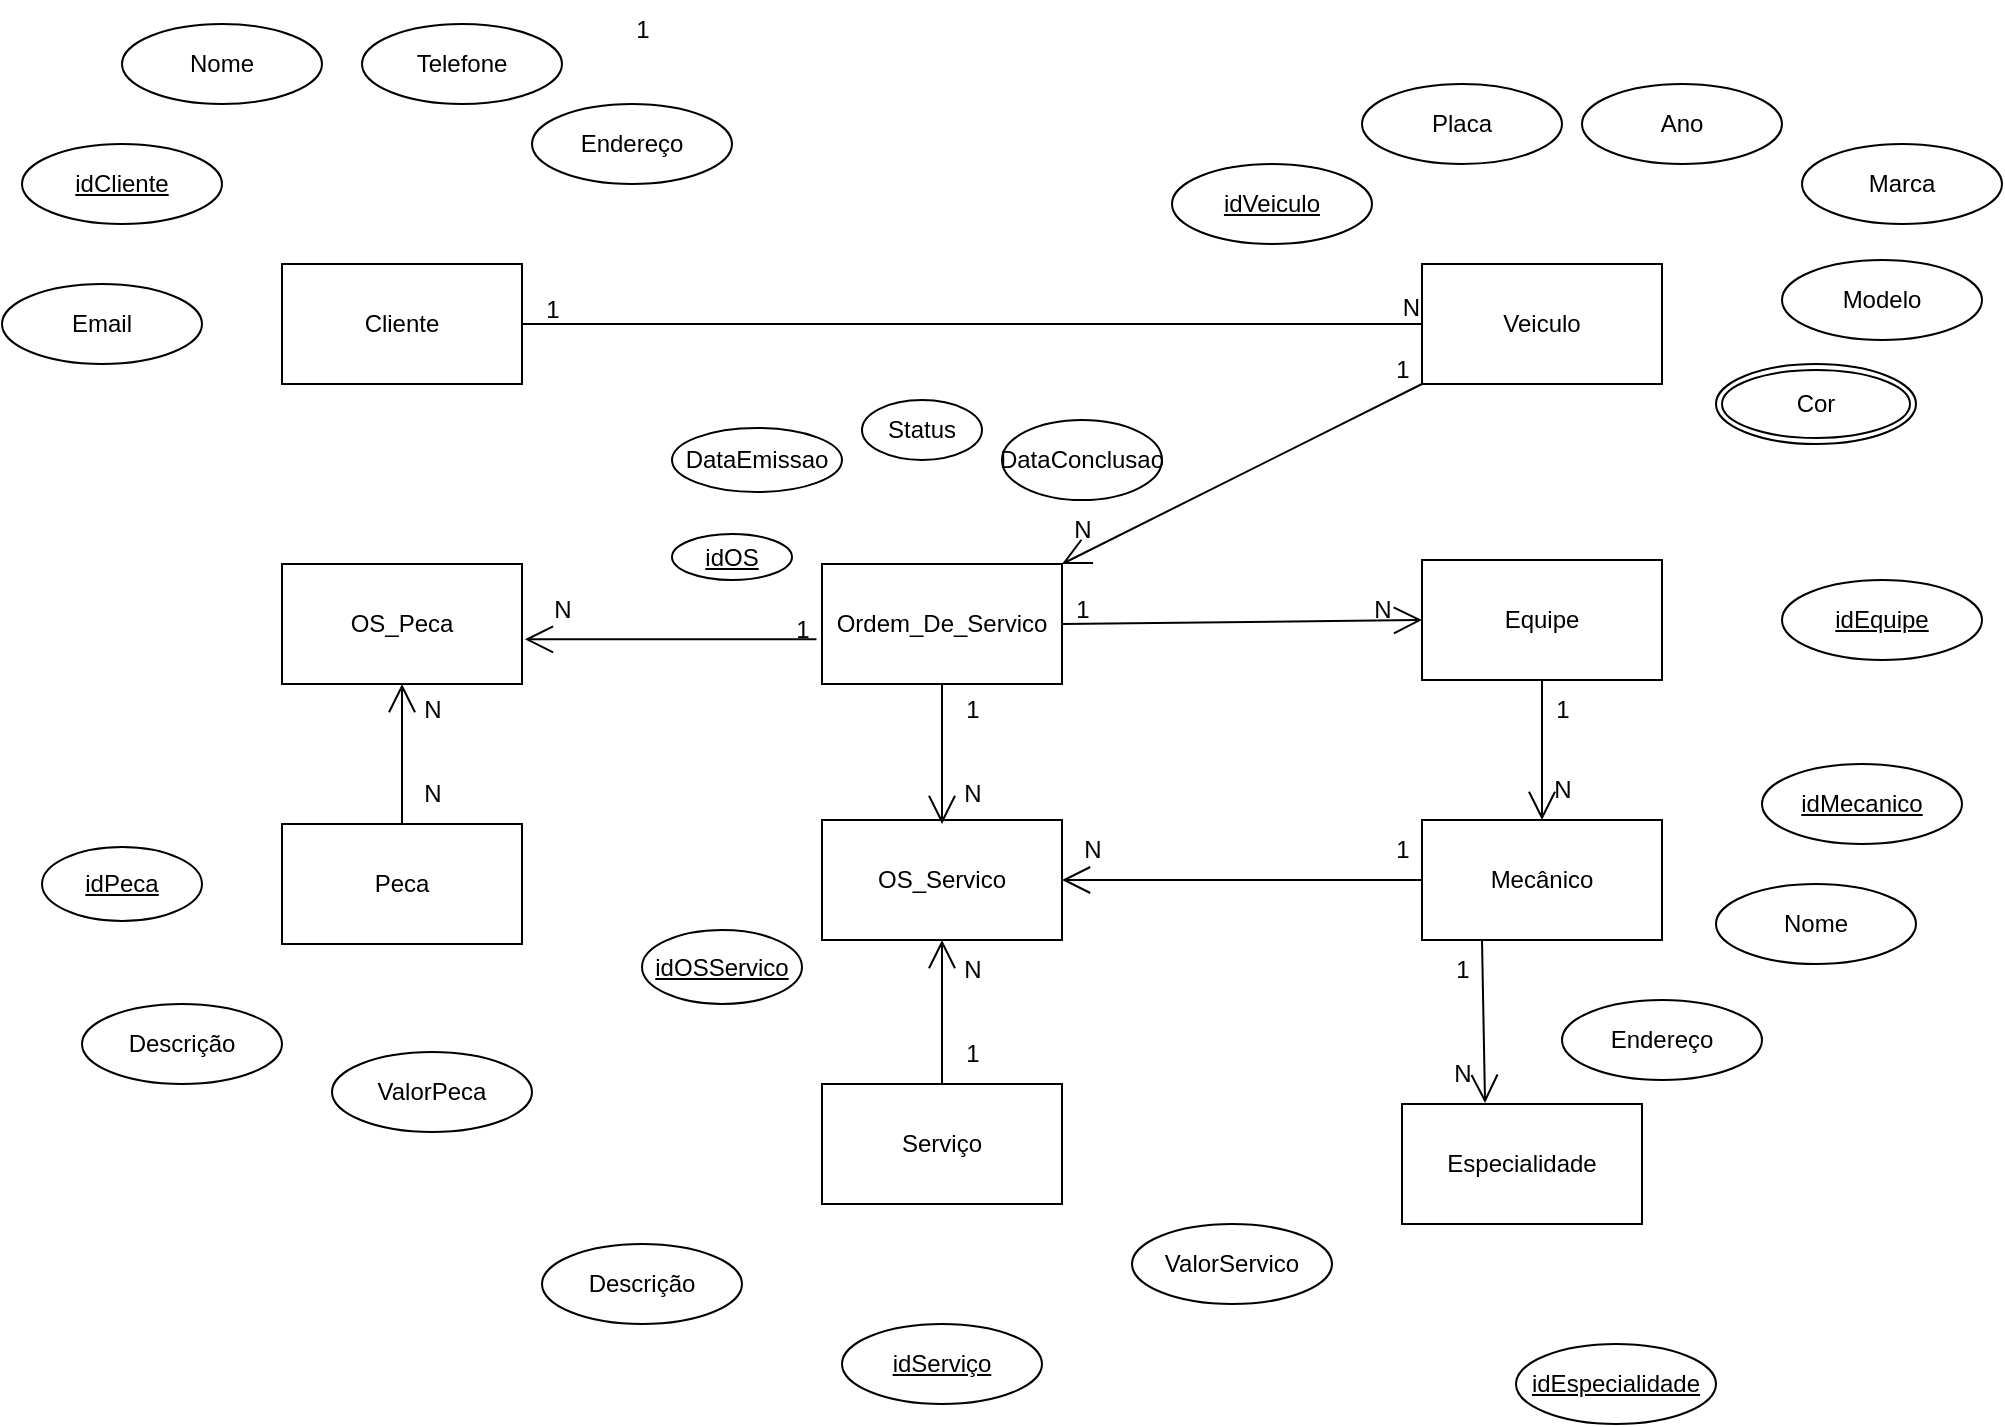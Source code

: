 <mxfile version="26.0.14">
  <diagram name="Página-1" id="ggV04XzfphOhcxZSOh5m">
    <mxGraphModel dx="1625" dy="867" grid="1" gridSize="10" guides="1" tooltips="1" connect="1" arrows="1" fold="1" page="1" pageScale="1" pageWidth="827" pageHeight="1169" math="0" shadow="0">
      <root>
        <object label="" id="0">
          <mxCell />
        </object>
        <mxCell id="1" parent="0" />
        <mxCell id="AGwBBFHJNNGfEuV0V1Vu-1" value="Cliente" style="rounded=0;whiteSpace=wrap;html=1;" vertex="1" parent="1">
          <mxGeometry x="110" y="190" width="120" height="60" as="geometry" />
        </mxCell>
        <mxCell id="AGwBBFHJNNGfEuV0V1Vu-3" value="Veiculo" style="rounded=0;whiteSpace=wrap;html=1;" vertex="1" parent="1">
          <mxGeometry x="680" y="190" width="120" height="60" as="geometry" />
        </mxCell>
        <mxCell id="AGwBBFHJNNGfEuV0V1Vu-4" value="Ordem_De_Servico" style="rounded=0;whiteSpace=wrap;html=1;" vertex="1" parent="1">
          <mxGeometry x="380" y="340" width="120" height="60" as="geometry" />
        </mxCell>
        <mxCell id="AGwBBFHJNNGfEuV0V1Vu-6" value="Peca" style="rounded=0;whiteSpace=wrap;html=1;" vertex="1" parent="1">
          <mxGeometry x="110" y="470" width="120" height="60" as="geometry" />
        </mxCell>
        <mxCell id="AGwBBFHJNNGfEuV0V1Vu-7" value="Equipe" style="rounded=0;whiteSpace=wrap;html=1;" vertex="1" parent="1">
          <mxGeometry x="680" y="338" width="120" height="60" as="geometry" />
        </mxCell>
        <mxCell id="AGwBBFHJNNGfEuV0V1Vu-9" value="OS_Peca" style="rounded=0;whiteSpace=wrap;html=1;" vertex="1" parent="1">
          <mxGeometry x="110" y="340" width="120" height="60" as="geometry" />
        </mxCell>
        <mxCell id="AGwBBFHJNNGfEuV0V1Vu-10" value="" style="endArrow=none;html=1;rounded=0;exitX=1;exitY=0.5;exitDx=0;exitDy=0;entryX=0;entryY=0.5;entryDx=0;entryDy=0;" edge="1" parent="1" source="AGwBBFHJNNGfEuV0V1Vu-1" target="AGwBBFHJNNGfEuV0V1Vu-3">
          <mxGeometry relative="1" as="geometry">
            <mxPoint x="280" y="310" as="sourcePoint" />
            <mxPoint x="440" y="310" as="targetPoint" />
          </mxGeometry>
        </mxCell>
        <mxCell id="AGwBBFHJNNGfEuV0V1Vu-11" value="N" style="resizable=0;html=1;whiteSpace=wrap;align=right;verticalAlign=bottom;" connectable="0" vertex="1" parent="AGwBBFHJNNGfEuV0V1Vu-10">
          <mxGeometry x="1" relative="1" as="geometry" />
        </mxCell>
        <mxCell id="AGwBBFHJNNGfEuV0V1Vu-13" value="1" style="text;html=1;align=center;verticalAlign=middle;resizable=0;points=[];autosize=1;strokeColor=none;fillColor=none;" vertex="1" parent="1">
          <mxGeometry x="275" y="58" width="30" height="30" as="geometry" />
        </mxCell>
        <mxCell id="AGwBBFHJNNGfEuV0V1Vu-27" value="Mecânico" style="rounded=0;whiteSpace=wrap;html=1;" vertex="1" parent="1">
          <mxGeometry x="680" y="468" width="120" height="60" as="geometry" />
        </mxCell>
        <mxCell id="AGwBBFHJNNGfEuV0V1Vu-31" value="Serviço" style="rounded=0;whiteSpace=wrap;html=1;" vertex="1" parent="1">
          <mxGeometry x="380" y="600" width="120" height="60" as="geometry" />
        </mxCell>
        <mxCell id="AGwBBFHJNNGfEuV0V1Vu-45" value="1" style="text;html=1;align=center;verticalAlign=middle;resizable=0;points=[];autosize=1;strokeColor=none;fillColor=none;" vertex="1" parent="1">
          <mxGeometry x="230" y="198" width="30" height="30" as="geometry" />
        </mxCell>
        <mxCell id="AGwBBFHJNNGfEuV0V1Vu-46" value="" style="endArrow=open;endFill=1;endSize=12;html=1;rounded=0;exitX=0;exitY=1;exitDx=0;exitDy=0;entryX=1;entryY=0;entryDx=0;entryDy=0;" edge="1" parent="1" source="AGwBBFHJNNGfEuV0V1Vu-3" target="AGwBBFHJNNGfEuV0V1Vu-4">
          <mxGeometry width="160" relative="1" as="geometry">
            <mxPoint x="320" y="370" as="sourcePoint" />
            <mxPoint x="480" y="370" as="targetPoint" />
          </mxGeometry>
        </mxCell>
        <mxCell id="AGwBBFHJNNGfEuV0V1Vu-47" value="1" style="text;html=1;align=center;verticalAlign=middle;resizable=0;points=[];autosize=1;strokeColor=none;fillColor=none;" vertex="1" parent="1">
          <mxGeometry x="655" y="228" width="30" height="30" as="geometry" />
        </mxCell>
        <mxCell id="AGwBBFHJNNGfEuV0V1Vu-48" value="N" style="text;html=1;align=center;verticalAlign=middle;resizable=0;points=[];autosize=1;strokeColor=none;fillColor=none;" vertex="1" parent="1">
          <mxGeometry x="495" y="308" width="30" height="30" as="geometry" />
        </mxCell>
        <mxCell id="AGwBBFHJNNGfEuV0V1Vu-49" value="" style="endArrow=open;endFill=1;endSize=12;html=1;rounded=0;exitX=1;exitY=0.5;exitDx=0;exitDy=0;entryX=0;entryY=0.5;entryDx=0;entryDy=0;" edge="1" parent="1" source="AGwBBFHJNNGfEuV0V1Vu-4" target="AGwBBFHJNNGfEuV0V1Vu-7">
          <mxGeometry width="160" relative="1" as="geometry">
            <mxPoint x="690" y="260" as="sourcePoint" />
            <mxPoint x="510" y="350" as="targetPoint" />
          </mxGeometry>
        </mxCell>
        <mxCell id="AGwBBFHJNNGfEuV0V1Vu-50" value="1" style="text;html=1;align=center;verticalAlign=middle;resizable=0;points=[];autosize=1;strokeColor=none;fillColor=none;" vertex="1" parent="1">
          <mxGeometry x="495" y="348" width="30" height="30" as="geometry" />
        </mxCell>
        <mxCell id="AGwBBFHJNNGfEuV0V1Vu-51" value="N" style="text;html=1;align=center;verticalAlign=middle;resizable=0;points=[];autosize=1;strokeColor=none;fillColor=none;" vertex="1" parent="1">
          <mxGeometry x="645" y="348" width="30" height="30" as="geometry" />
        </mxCell>
        <mxCell id="AGwBBFHJNNGfEuV0V1Vu-52" value="OS_Servico" style="rounded=0;whiteSpace=wrap;html=1;" vertex="1" parent="1">
          <mxGeometry x="380" y="468" width="120" height="60" as="geometry" />
        </mxCell>
        <mxCell id="AGwBBFHJNNGfEuV0V1Vu-53" value="" style="endArrow=open;endFill=1;endSize=12;html=1;rounded=0;entryX=0.5;entryY=0.033;entryDx=0;entryDy=0;exitX=0.5;exitY=1;exitDx=0;exitDy=0;entryPerimeter=0;" edge="1" parent="1" source="AGwBBFHJNNGfEuV0V1Vu-4" target="AGwBBFHJNNGfEuV0V1Vu-52">
          <mxGeometry width="160" relative="1" as="geometry">
            <mxPoint x="440" y="400" as="sourcePoint" />
            <mxPoint x="690" y="378" as="targetPoint" />
          </mxGeometry>
        </mxCell>
        <mxCell id="AGwBBFHJNNGfEuV0V1Vu-54" value="1" style="text;html=1;align=center;verticalAlign=middle;resizable=0;points=[];autosize=1;strokeColor=none;fillColor=none;" vertex="1" parent="1">
          <mxGeometry x="440" y="398" width="30" height="30" as="geometry" />
        </mxCell>
        <mxCell id="AGwBBFHJNNGfEuV0V1Vu-55" value="N" style="text;html=1;align=center;verticalAlign=middle;resizable=0;points=[];autosize=1;strokeColor=none;fillColor=none;" vertex="1" parent="1">
          <mxGeometry x="440" y="440" width="30" height="30" as="geometry" />
        </mxCell>
        <mxCell id="AGwBBFHJNNGfEuV0V1Vu-59" value="1" style="text;html=1;align=center;verticalAlign=middle;resizable=0;points=[];autosize=1;strokeColor=none;fillColor=none;" vertex="1" parent="1">
          <mxGeometry x="440" y="570" width="30" height="30" as="geometry" />
        </mxCell>
        <mxCell id="AGwBBFHJNNGfEuV0V1Vu-60" value="N" style="text;html=1;align=center;verticalAlign=middle;resizable=0;points=[];autosize=1;strokeColor=none;fillColor=none;" vertex="1" parent="1">
          <mxGeometry x="440" y="528" width="30" height="30" as="geometry" />
        </mxCell>
        <mxCell id="AGwBBFHJNNGfEuV0V1Vu-61" value="" style="endArrow=open;endFill=1;endSize=12;html=1;rounded=0;exitX=0.5;exitY=1;exitDx=0;exitDy=0;entryX=0.5;entryY=0;entryDx=0;entryDy=0;" edge="1" parent="1" source="AGwBBFHJNNGfEuV0V1Vu-7" target="AGwBBFHJNNGfEuV0V1Vu-27">
          <mxGeometry width="160" relative="1" as="geometry">
            <mxPoint x="510" y="380" as="sourcePoint" />
            <mxPoint x="690" y="378" as="targetPoint" />
          </mxGeometry>
        </mxCell>
        <mxCell id="AGwBBFHJNNGfEuV0V1Vu-62" value="" style="endArrow=open;endFill=1;endSize=12;html=1;rounded=0;exitX=0.5;exitY=0;exitDx=0;exitDy=0;entryX=0.5;entryY=1;entryDx=0;entryDy=0;" edge="1" parent="1" source="AGwBBFHJNNGfEuV0V1Vu-31" target="AGwBBFHJNNGfEuV0V1Vu-52">
          <mxGeometry width="160" relative="1" as="geometry">
            <mxPoint x="750" y="408" as="sourcePoint" />
            <mxPoint x="370" y="580" as="targetPoint" />
          </mxGeometry>
        </mxCell>
        <mxCell id="AGwBBFHJNNGfEuV0V1Vu-63" value="" style="endArrow=open;endFill=1;endSize=12;html=1;rounded=0;exitX=0;exitY=0.5;exitDx=0;exitDy=0;entryX=1;entryY=0.5;entryDx=0;entryDy=0;" edge="1" parent="1" source="AGwBBFHJNNGfEuV0V1Vu-27" target="AGwBBFHJNNGfEuV0V1Vu-52">
          <mxGeometry width="160" relative="1" as="geometry">
            <mxPoint x="750" y="408" as="sourcePoint" />
            <mxPoint x="750" y="480" as="targetPoint" />
          </mxGeometry>
        </mxCell>
        <mxCell id="AGwBBFHJNNGfEuV0V1Vu-64" value="1" style="text;html=1;align=center;verticalAlign=middle;resizable=0;points=[];autosize=1;strokeColor=none;fillColor=none;" vertex="1" parent="1">
          <mxGeometry x="735" y="398" width="30" height="30" as="geometry" />
        </mxCell>
        <mxCell id="AGwBBFHJNNGfEuV0V1Vu-65" value="N" style="text;html=1;align=center;verticalAlign=middle;resizable=0;points=[];autosize=1;strokeColor=none;fillColor=none;" vertex="1" parent="1">
          <mxGeometry x="735" y="438" width="30" height="30" as="geometry" />
        </mxCell>
        <mxCell id="AGwBBFHJNNGfEuV0V1Vu-66" value="1" style="text;html=1;align=center;verticalAlign=middle;resizable=0;points=[];autosize=1;strokeColor=none;fillColor=none;" vertex="1" parent="1">
          <mxGeometry x="655" y="468" width="30" height="30" as="geometry" />
        </mxCell>
        <mxCell id="AGwBBFHJNNGfEuV0V1Vu-67" value="N" style="text;html=1;align=center;verticalAlign=middle;resizable=0;points=[];autosize=1;strokeColor=none;fillColor=none;" vertex="1" parent="1">
          <mxGeometry x="500" y="468" width="30" height="30" as="geometry" />
        </mxCell>
        <mxCell id="AGwBBFHJNNGfEuV0V1Vu-68" value="" style="endArrow=open;endFill=1;endSize=12;html=1;rounded=0;exitX=-0.023;exitY=0.628;exitDx=0;exitDy=0;entryX=1.012;entryY=0.628;entryDx=0;entryDy=0;exitPerimeter=0;entryPerimeter=0;" edge="1" parent="1" source="AGwBBFHJNNGfEuV0V1Vu-4" target="AGwBBFHJNNGfEuV0V1Vu-9">
          <mxGeometry width="160" relative="1" as="geometry">
            <mxPoint x="690" y="508" as="sourcePoint" />
            <mxPoint x="510" y="508" as="targetPoint" />
          </mxGeometry>
        </mxCell>
        <mxCell id="AGwBBFHJNNGfEuV0V1Vu-70" value="N" style="text;html=1;align=center;verticalAlign=middle;resizable=0;points=[];autosize=1;strokeColor=none;fillColor=none;" vertex="1" parent="1">
          <mxGeometry x="170" y="398" width="30" height="30" as="geometry" />
        </mxCell>
        <mxCell id="AGwBBFHJNNGfEuV0V1Vu-72" value="1" style="text;html=1;align=center;verticalAlign=middle;resizable=0;points=[];autosize=1;strokeColor=none;fillColor=none;" vertex="1" parent="1">
          <mxGeometry x="355" y="358" width="30" height="30" as="geometry" />
        </mxCell>
        <mxCell id="AGwBBFHJNNGfEuV0V1Vu-73" value="N" style="text;html=1;align=center;verticalAlign=middle;resizable=0;points=[];autosize=1;strokeColor=none;fillColor=none;" vertex="1" parent="1">
          <mxGeometry x="235" y="348" width="30" height="30" as="geometry" />
        </mxCell>
        <mxCell id="AGwBBFHJNNGfEuV0V1Vu-75" value="" style="endArrow=open;endFill=1;endSize=12;html=1;rounded=0;entryX=0.5;entryY=1;entryDx=0;entryDy=0;exitX=0.5;exitY=0;exitDx=0;exitDy=0;" edge="1" parent="1" source="AGwBBFHJNNGfEuV0V1Vu-6" target="AGwBBFHJNNGfEuV0V1Vu-9">
          <mxGeometry width="160" relative="1" as="geometry">
            <mxPoint x="136.65" y="685.25" as="sourcePoint" />
            <mxPoint x="213.35" y="440" as="targetPoint" />
          </mxGeometry>
        </mxCell>
        <mxCell id="AGwBBFHJNNGfEuV0V1Vu-76" value="N" style="text;html=1;align=center;verticalAlign=middle;resizable=0;points=[];autosize=1;strokeColor=none;fillColor=none;" vertex="1" parent="1">
          <mxGeometry x="170" y="440" width="30" height="30" as="geometry" />
        </mxCell>
        <mxCell id="AGwBBFHJNNGfEuV0V1Vu-85" value="idCliente" style="ellipse;whiteSpace=wrap;html=1;align=center;fontStyle=4;" vertex="1" parent="1">
          <mxGeometry x="-20" y="130" width="100" height="40" as="geometry" />
        </mxCell>
        <mxCell id="AGwBBFHJNNGfEuV0V1Vu-86" value="Nome" style="ellipse;whiteSpace=wrap;html=1;align=center;" vertex="1" parent="1">
          <mxGeometry x="30" y="70" width="100" height="40" as="geometry" />
        </mxCell>
        <mxCell id="AGwBBFHJNNGfEuV0V1Vu-87" value="Telefone" style="ellipse;whiteSpace=wrap;html=1;align=center;" vertex="1" parent="1">
          <mxGeometry x="150" y="70" width="100" height="40" as="geometry" />
        </mxCell>
        <mxCell id="AGwBBFHJNNGfEuV0V1Vu-88" value="Endereço" style="ellipse;whiteSpace=wrap;html=1;align=center;" vertex="1" parent="1">
          <mxGeometry x="235" y="110" width="100" height="40" as="geometry" />
        </mxCell>
        <mxCell id="AGwBBFHJNNGfEuV0V1Vu-90" value="Email" style="ellipse;whiteSpace=wrap;html=1;align=center;" vertex="1" parent="1">
          <mxGeometry x="-30" y="200" width="100" height="40" as="geometry" />
        </mxCell>
        <mxCell id="AGwBBFHJNNGfEuV0V1Vu-91" value="idVeiculo" style="ellipse;whiteSpace=wrap;html=1;align=center;fontStyle=4;" vertex="1" parent="1">
          <mxGeometry x="555" y="140" width="100" height="40" as="geometry" />
        </mxCell>
        <mxCell id="AGwBBFHJNNGfEuV0V1Vu-92" value="Placa" style="ellipse;whiteSpace=wrap;html=1;align=center;" vertex="1" parent="1">
          <mxGeometry x="650" y="100" width="100" height="40" as="geometry" />
        </mxCell>
        <mxCell id="AGwBBFHJNNGfEuV0V1Vu-94" value="Cor" style="ellipse;shape=doubleEllipse;margin=3;whiteSpace=wrap;html=1;align=center;" vertex="1" parent="1">
          <mxGeometry x="827" y="240" width="100" height="40" as="geometry" />
        </mxCell>
        <mxCell id="AGwBBFHJNNGfEuV0V1Vu-95" value="Marca" style="ellipse;whiteSpace=wrap;html=1;align=center;" vertex="1" parent="1">
          <mxGeometry x="870" y="130" width="100" height="40" as="geometry" />
        </mxCell>
        <mxCell id="AGwBBFHJNNGfEuV0V1Vu-97" value="Ano" style="ellipse;whiteSpace=wrap;html=1;align=center;" vertex="1" parent="1">
          <mxGeometry x="760" y="100" width="100" height="40" as="geometry" />
        </mxCell>
        <mxCell id="AGwBBFHJNNGfEuV0V1Vu-98" value="Modelo" style="ellipse;whiteSpace=wrap;html=1;align=center;" vertex="1" parent="1">
          <mxGeometry x="860" y="188" width="100" height="40" as="geometry" />
        </mxCell>
        <mxCell id="AGwBBFHJNNGfEuV0V1Vu-99" value="idOS" style="ellipse;whiteSpace=wrap;html=1;align=center;fontStyle=4;" vertex="1" parent="1">
          <mxGeometry x="305" y="325" width="60" height="23" as="geometry" />
        </mxCell>
        <mxCell id="AGwBBFHJNNGfEuV0V1Vu-100" value="DataEmissao" style="ellipse;whiteSpace=wrap;html=1;align=center;" vertex="1" parent="1">
          <mxGeometry x="305" y="272" width="85" height="32" as="geometry" />
        </mxCell>
        <mxCell id="AGwBBFHJNNGfEuV0V1Vu-101" value="Status" style="ellipse;whiteSpace=wrap;html=1;align=center;" vertex="1" parent="1">
          <mxGeometry x="400" y="258" width="60" height="30" as="geometry" />
        </mxCell>
        <mxCell id="AGwBBFHJNNGfEuV0V1Vu-102" value="DataConclusao" style="ellipse;whiteSpace=wrap;html=1;align=center;" vertex="1" parent="1">
          <mxGeometry x="470" y="268" width="80" height="40" as="geometry" />
        </mxCell>
        <mxCell id="AGwBBFHJNNGfEuV0V1Vu-103" value="idEquipe" style="ellipse;whiteSpace=wrap;html=1;align=center;fontStyle=4;" vertex="1" parent="1">
          <mxGeometry x="860" y="348" width="100" height="40" as="geometry" />
        </mxCell>
        <mxCell id="AGwBBFHJNNGfEuV0V1Vu-108" value="idMecanico" style="ellipse;whiteSpace=wrap;html=1;align=center;fontStyle=4;" vertex="1" parent="1">
          <mxGeometry x="850" y="440" width="100" height="40" as="geometry" />
        </mxCell>
        <mxCell id="AGwBBFHJNNGfEuV0V1Vu-109" value="Nome" style="ellipse;whiteSpace=wrap;html=1;align=center;" vertex="1" parent="1">
          <mxGeometry x="827" y="500" width="100" height="40" as="geometry" />
        </mxCell>
        <mxCell id="AGwBBFHJNNGfEuV0V1Vu-111" value="Endereço" style="ellipse;whiteSpace=wrap;html=1;align=center;" vertex="1" parent="1">
          <mxGeometry x="750" y="558" width="100" height="40" as="geometry" />
        </mxCell>
        <mxCell id="AGwBBFHJNNGfEuV0V1Vu-113" value="idServiço" style="ellipse;whiteSpace=wrap;html=1;align=center;fontStyle=4;" vertex="1" parent="1">
          <mxGeometry x="390" y="720" width="100" height="40" as="geometry" />
        </mxCell>
        <mxCell id="AGwBBFHJNNGfEuV0V1Vu-114" value="ValorServico" style="ellipse;whiteSpace=wrap;html=1;align=center;" vertex="1" parent="1">
          <mxGeometry x="535" y="670" width="100" height="40" as="geometry" />
        </mxCell>
        <mxCell id="AGwBBFHJNNGfEuV0V1Vu-115" value="Descrição" style="ellipse;whiteSpace=wrap;html=1;align=center;" vertex="1" parent="1">
          <mxGeometry x="240" y="680" width="100" height="40" as="geometry" />
        </mxCell>
        <mxCell id="AGwBBFHJNNGfEuV0V1Vu-116" value="Especialidade" style="rounded=0;whiteSpace=wrap;html=1;" vertex="1" parent="1">
          <mxGeometry x="670" y="610" width="120" height="60" as="geometry" />
        </mxCell>
        <mxCell id="AGwBBFHJNNGfEuV0V1Vu-117" value="" style="endArrow=open;endFill=1;endSize=12;html=1;rounded=0;exitX=0.25;exitY=1;exitDx=0;exitDy=0;entryX=0.346;entryY=-0.009;entryDx=0;entryDy=0;entryPerimeter=0;" edge="1" parent="1" source="AGwBBFHJNNGfEuV0V1Vu-27" target="AGwBBFHJNNGfEuV0V1Vu-116">
          <mxGeometry width="160" relative="1" as="geometry">
            <mxPoint x="690" y="508" as="sourcePoint" />
            <mxPoint x="510" y="508" as="targetPoint" />
          </mxGeometry>
        </mxCell>
        <mxCell id="AGwBBFHJNNGfEuV0V1Vu-118" value="1" style="text;html=1;align=center;verticalAlign=middle;resizable=0;points=[];autosize=1;strokeColor=none;fillColor=none;" vertex="1" parent="1">
          <mxGeometry x="685" y="528" width="30" height="30" as="geometry" />
        </mxCell>
        <mxCell id="AGwBBFHJNNGfEuV0V1Vu-119" value="N" style="text;html=1;align=center;verticalAlign=middle;resizable=0;points=[];autosize=1;strokeColor=none;fillColor=none;" vertex="1" parent="1">
          <mxGeometry x="685" y="580" width="30" height="30" as="geometry" />
        </mxCell>
        <mxCell id="AGwBBFHJNNGfEuV0V1Vu-120" value="idEspecialidade" style="ellipse;whiteSpace=wrap;html=1;align=center;fontStyle=4;" vertex="1" parent="1">
          <mxGeometry x="727" y="730" width="100" height="40" as="geometry" />
        </mxCell>
        <mxCell id="AGwBBFHJNNGfEuV0V1Vu-121" value="idOSServico" style="ellipse;whiteSpace=wrap;html=1;align=center;fontStyle=4;" vertex="1" parent="1">
          <mxGeometry x="290" y="523" width="80" height="37" as="geometry" />
        </mxCell>
        <mxCell id="AGwBBFHJNNGfEuV0V1Vu-123" value="idPeca" style="ellipse;whiteSpace=wrap;html=1;align=center;fontStyle=4;" vertex="1" parent="1">
          <mxGeometry x="-10" y="481.5" width="80" height="37" as="geometry" />
        </mxCell>
        <mxCell id="AGwBBFHJNNGfEuV0V1Vu-125" value="Descrição" style="ellipse;whiteSpace=wrap;html=1;align=center;" vertex="1" parent="1">
          <mxGeometry x="10" y="560" width="100" height="40" as="geometry" />
        </mxCell>
        <mxCell id="AGwBBFHJNNGfEuV0V1Vu-126" value="ValorPeca" style="ellipse;whiteSpace=wrap;html=1;align=center;" vertex="1" parent="1">
          <mxGeometry x="135" y="584" width="100" height="40" as="geometry" />
        </mxCell>
      </root>
    </mxGraphModel>
  </diagram>
</mxfile>
